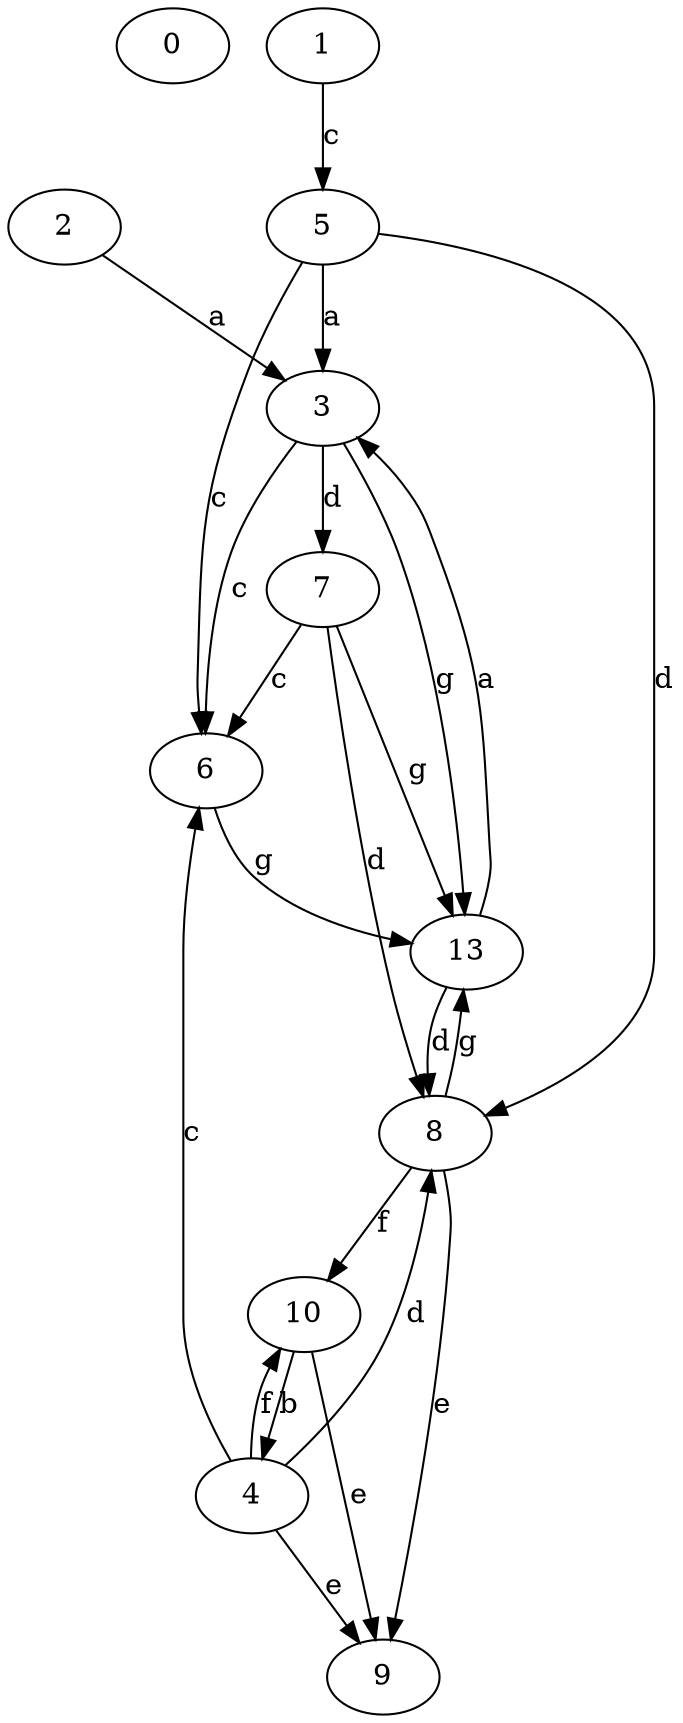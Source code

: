 strict digraph  {
0;
1;
2;
3;
4;
5;
6;
7;
8;
9;
10;
13;
1 -> 5  [label=c];
2 -> 3  [label=a];
3 -> 6  [label=c];
3 -> 7  [label=d];
3 -> 13  [label=g];
4 -> 6  [label=c];
4 -> 8  [label=d];
4 -> 9  [label=e];
4 -> 10  [label=f];
5 -> 3  [label=a];
5 -> 6  [label=c];
5 -> 8  [label=d];
6 -> 13  [label=g];
7 -> 6  [label=c];
7 -> 8  [label=d];
7 -> 13  [label=g];
8 -> 9  [label=e];
8 -> 10  [label=f];
8 -> 13  [label=g];
10 -> 4  [label=b];
10 -> 9  [label=e];
13 -> 3  [label=a];
13 -> 8  [label=d];
}
